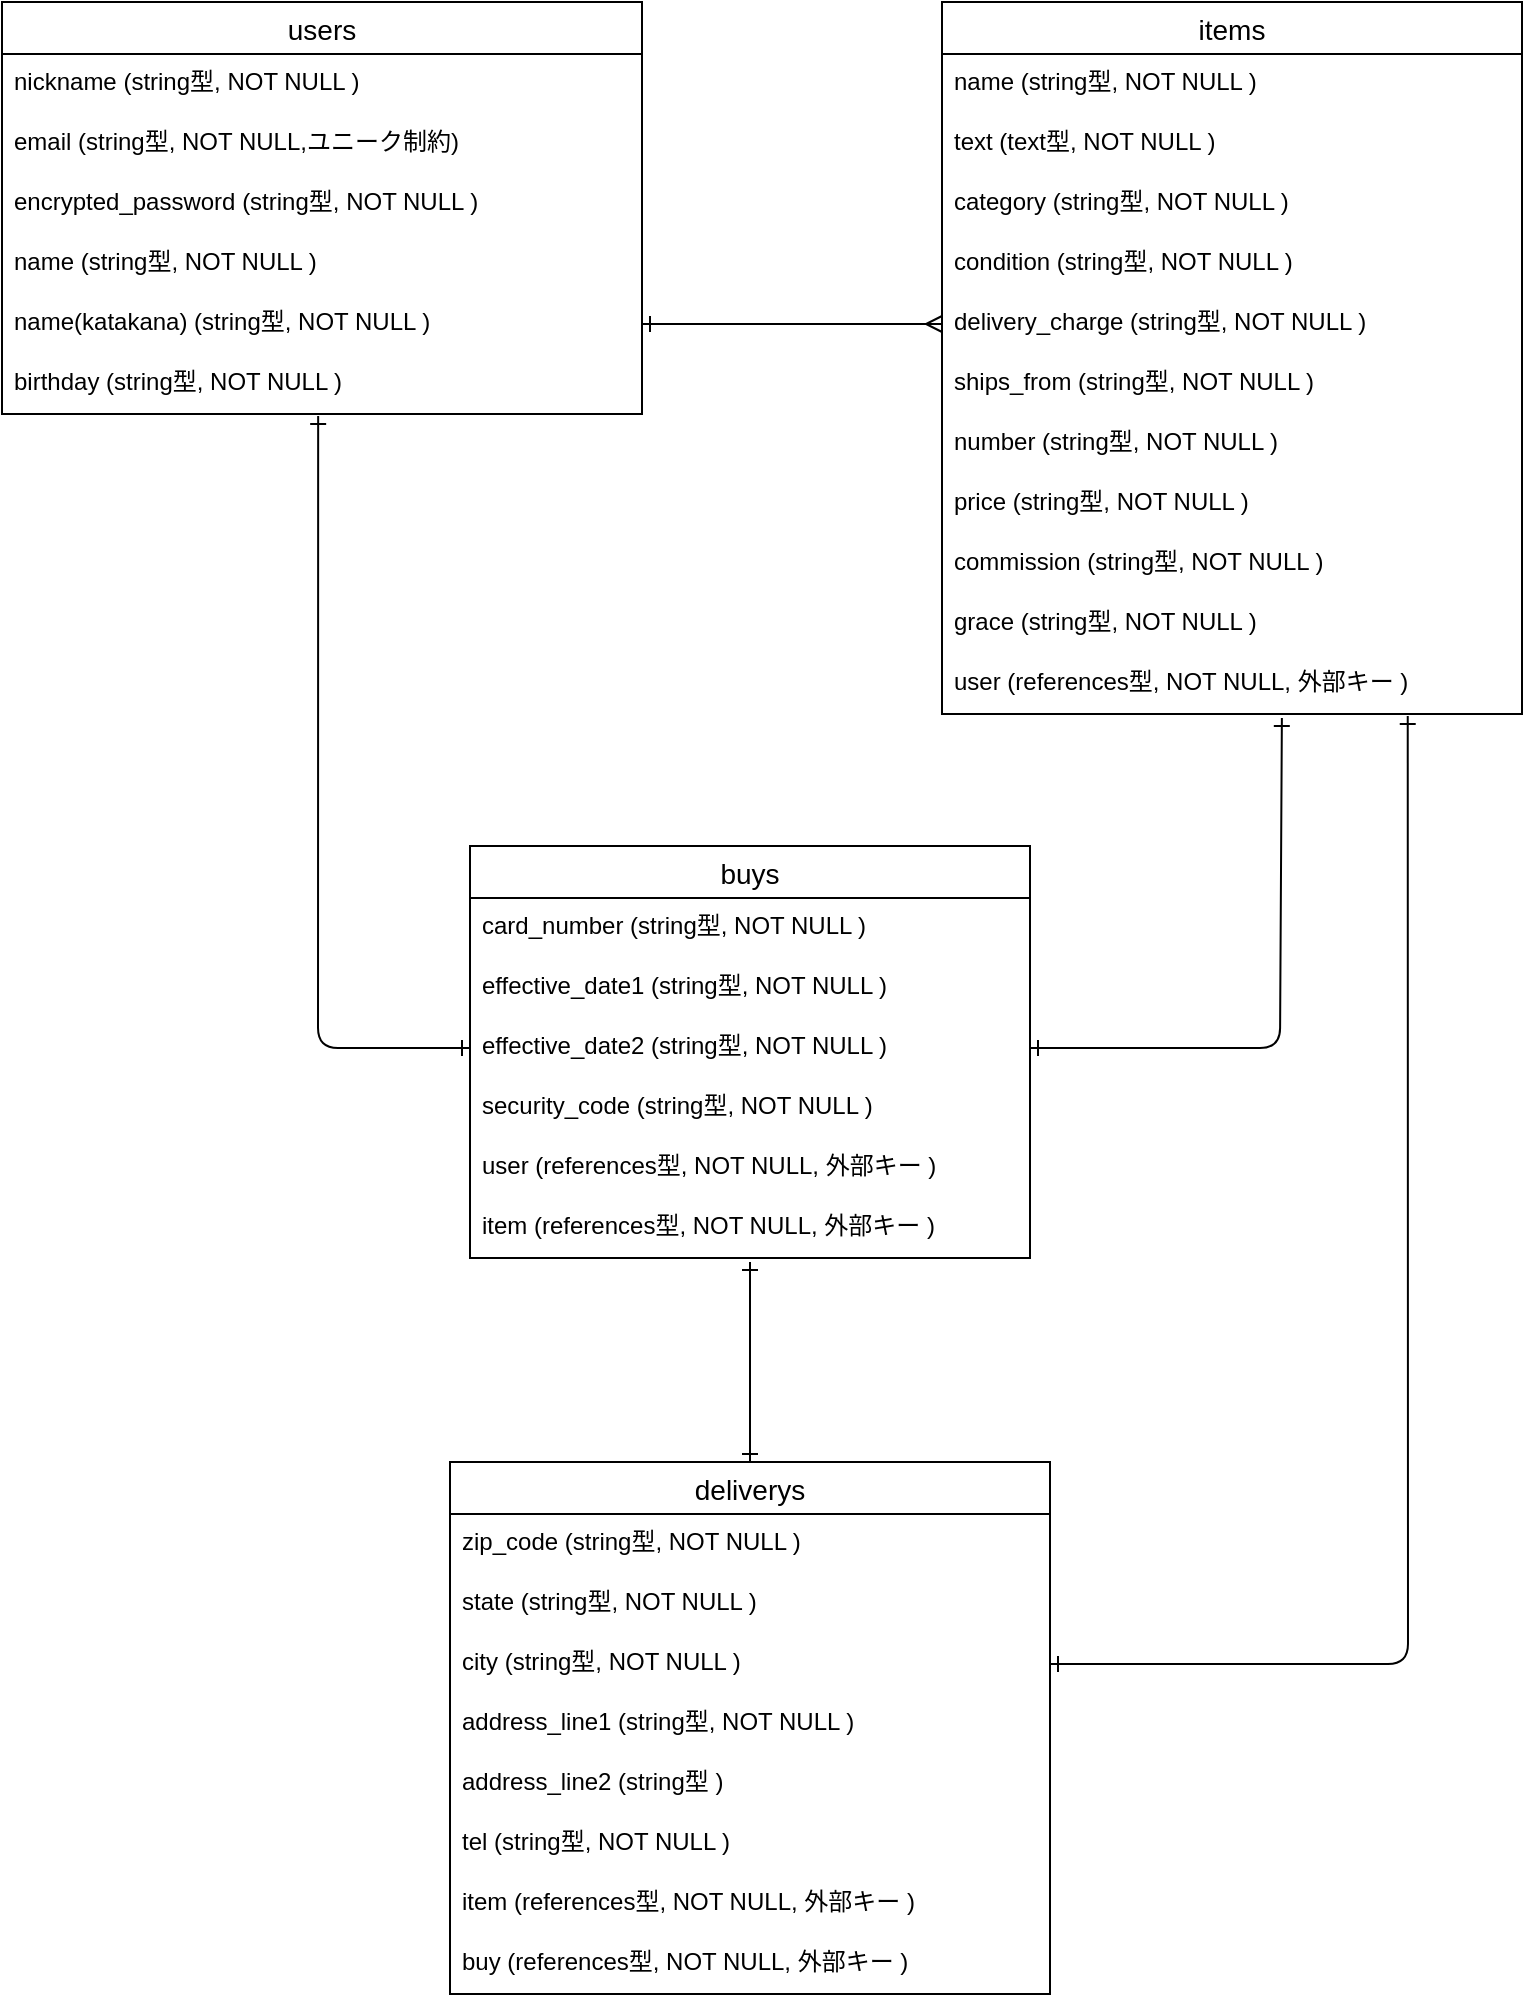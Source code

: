 <mxfile>
    <diagram id="fKChlmmufolCjj_GGuWx" name="ページ1">
        <mxGraphModel dx="678" dy="680" grid="1" gridSize="10" guides="1" tooltips="1" connect="1" arrows="1" fold="1" page="1" pageScale="1" pageWidth="827" pageHeight="1169" math="0" shadow="0">
            <root>
                <mxCell id="0"/>
                <mxCell id="1" parent="0"/>
                <mxCell id="7" value="users" style="swimlane;fontStyle=0;childLayout=stackLayout;horizontal=1;startSize=26;horizontalStack=0;resizeParent=1;resizeParentMax=0;resizeLast=0;collapsible=1;marginBottom=0;align=center;fontSize=14;spacing=2;" vertex="1" parent="1">
                    <mxGeometry x="40" y="60" width="320" height="206" as="geometry"/>
                </mxCell>
                <mxCell id="11" value="nickname (string型, NOT NULL )" style="text;strokeColor=none;fillColor=none;spacingLeft=4;spacingRight=4;overflow=hidden;rotatable=0;points=[[0,0.5],[1,0.5]];portConstraint=eastwest;fontSize=12;" vertex="1" parent="7">
                    <mxGeometry y="26" width="320" height="30" as="geometry"/>
                </mxCell>
                <mxCell id="8" value="email (string型, NOT NULL,ユニーク制約)" style="text;strokeColor=none;fillColor=none;spacingLeft=4;spacingRight=4;overflow=hidden;rotatable=0;points=[[0,0.5],[1,0.5]];portConstraint=eastwest;fontSize=12;" vertex="1" parent="7">
                    <mxGeometry y="56" width="320" height="30" as="geometry"/>
                </mxCell>
                <mxCell id="9" value="encrypted_password (string型, NOT NULL )" style="text;strokeColor=none;fillColor=none;spacingLeft=4;spacingRight=4;overflow=hidden;rotatable=0;points=[[0,0.5],[1,0.5]];portConstraint=eastwest;fontSize=12;" vertex="1" parent="7">
                    <mxGeometry y="86" width="320" height="30" as="geometry"/>
                </mxCell>
                <mxCell id="19" value="name (string型, NOT NULL )" style="text;strokeColor=none;fillColor=none;spacingLeft=4;spacingRight=4;overflow=hidden;rotatable=0;points=[[0,0.5],[1,0.5]];portConstraint=eastwest;fontSize=12;" vertex="1" parent="7">
                    <mxGeometry y="116" width="320" height="30" as="geometry"/>
                </mxCell>
                <mxCell id="20" value="name(katakana) (string型, NOT NULL )" style="text;strokeColor=none;fillColor=none;spacingLeft=4;spacingRight=4;overflow=hidden;rotatable=0;points=[[0,0.5],[1,0.5]];portConstraint=eastwest;fontSize=12;" vertex="1" parent="7">
                    <mxGeometry y="146" width="320" height="30" as="geometry"/>
                </mxCell>
                <mxCell id="21" value="birthday (string型, NOT NULL )" style="text;strokeColor=none;fillColor=none;spacingLeft=4;spacingRight=4;overflow=hidden;rotatable=0;points=[[0,0.5],[1,0.5]];portConstraint=eastwest;fontSize=12;" vertex="1" parent="7">
                    <mxGeometry y="176" width="320" height="30" as="geometry"/>
                </mxCell>
                <mxCell id="22" value="items" style="swimlane;fontStyle=0;childLayout=stackLayout;horizontal=1;startSize=26;horizontalStack=0;resizeParent=1;resizeParentMax=0;resizeLast=0;collapsible=1;marginBottom=0;align=center;fontSize=14;" vertex="1" parent="1">
                    <mxGeometry x="510" y="60" width="290" height="356" as="geometry"/>
                </mxCell>
                <mxCell id="24" value="name (string型, NOT NULL )" style="text;strokeColor=none;fillColor=none;spacingLeft=4;spacingRight=4;overflow=hidden;rotatable=0;points=[[0,0.5],[1,0.5]];portConstraint=eastwest;fontSize=12;" vertex="1" parent="22">
                    <mxGeometry y="26" width="290" height="30" as="geometry"/>
                </mxCell>
                <mxCell id="25" value="text (text型, NOT NULL )" style="text;strokeColor=none;fillColor=none;spacingLeft=4;spacingRight=4;overflow=hidden;rotatable=0;points=[[0,0.5],[1,0.5]];portConstraint=eastwest;fontSize=12;" vertex="1" parent="22">
                    <mxGeometry y="56" width="290" height="30" as="geometry"/>
                </mxCell>
                <mxCell id="26" value="category (string型, NOT NULL )" style="text;strokeColor=none;fillColor=none;spacingLeft=4;spacingRight=4;overflow=hidden;rotatable=0;points=[[0,0.5],[1,0.5]];portConstraint=eastwest;fontSize=12;" vertex="1" parent="22">
                    <mxGeometry y="86" width="290" height="30" as="geometry"/>
                </mxCell>
                <mxCell id="27" value="condition (string型, NOT NULL )" style="text;strokeColor=none;fillColor=none;spacingLeft=4;spacingRight=4;overflow=hidden;rotatable=0;points=[[0,0.5],[1,0.5]];portConstraint=eastwest;fontSize=12;" vertex="1" parent="22">
                    <mxGeometry y="116" width="290" height="30" as="geometry"/>
                </mxCell>
                <mxCell id="28" value="delivery_charge (string型, NOT NULL )" style="text;strokeColor=none;fillColor=none;spacingLeft=4;spacingRight=4;overflow=hidden;rotatable=0;points=[[0,0.5],[1,0.5]];portConstraint=eastwest;fontSize=12;" vertex="1" parent="22">
                    <mxGeometry y="146" width="290" height="30" as="geometry"/>
                </mxCell>
                <mxCell id="29" value="ships_from (string型, NOT NULL )" style="text;strokeColor=none;fillColor=none;spacingLeft=4;spacingRight=4;overflow=hidden;rotatable=0;points=[[0,0.5],[1,0.5]];portConstraint=eastwest;fontSize=12;" vertex="1" parent="22">
                    <mxGeometry y="176" width="290" height="30" as="geometry"/>
                </mxCell>
                <mxCell id="30" value="number (string型, NOT NULL )" style="text;strokeColor=none;fillColor=none;spacingLeft=4;spacingRight=4;overflow=hidden;rotatable=0;points=[[0,0.5],[1,0.5]];portConstraint=eastwest;fontSize=12;" vertex="1" parent="22">
                    <mxGeometry y="206" width="290" height="30" as="geometry"/>
                </mxCell>
                <mxCell id="31" value="price (string型, NOT NULL )" style="text;strokeColor=none;fillColor=none;spacingLeft=4;spacingRight=4;overflow=hidden;rotatable=0;points=[[0,0.5],[1,0.5]];portConstraint=eastwest;fontSize=12;" vertex="1" parent="22">
                    <mxGeometry y="236" width="290" height="30" as="geometry"/>
                </mxCell>
                <mxCell id="32" value="commission (string型, NOT NULL )" style="text;strokeColor=none;fillColor=none;spacingLeft=4;spacingRight=4;overflow=hidden;rotatable=0;points=[[0,0.5],[1,0.5]];portConstraint=eastwest;fontSize=12;" vertex="1" parent="22">
                    <mxGeometry y="266" width="290" height="30" as="geometry"/>
                </mxCell>
                <mxCell id="33" value="grace (string型, NOT NULL )" style="text;strokeColor=none;fillColor=none;spacingLeft=4;spacingRight=4;overflow=hidden;rotatable=0;points=[[0,0.5],[1,0.5]];portConstraint=eastwest;fontSize=12;" vertex="1" parent="22">
                    <mxGeometry y="296" width="290" height="30" as="geometry"/>
                </mxCell>
                <mxCell id="48" value="user (references型, NOT NULL, 外部キー )" style="text;strokeColor=none;fillColor=none;spacingLeft=4;spacingRight=4;overflow=hidden;rotatable=0;points=[[0,0.5],[1,0.5]];portConstraint=eastwest;fontSize=12;" vertex="1" parent="22">
                    <mxGeometry y="326" width="290" height="30" as="geometry"/>
                </mxCell>
                <mxCell id="34" value="buys" style="swimlane;fontStyle=0;childLayout=stackLayout;horizontal=1;startSize=26;horizontalStack=0;resizeParent=1;resizeParentMax=0;resizeLast=0;collapsible=1;marginBottom=0;align=center;fontSize=14;" vertex="1" parent="1">
                    <mxGeometry x="274" y="482" width="280" height="206" as="geometry"/>
                </mxCell>
                <mxCell id="35" value="card_number (string型, NOT NULL )" style="text;strokeColor=none;fillColor=none;spacingLeft=4;spacingRight=4;overflow=hidden;rotatable=0;points=[[0,0.5],[1,0.5]];portConstraint=eastwest;fontSize=12;" vertex="1" parent="34">
                    <mxGeometry y="26" width="280" height="30" as="geometry"/>
                </mxCell>
                <mxCell id="36" value="effective_date1 (string型, NOT NULL )" style="text;strokeColor=none;fillColor=none;spacingLeft=4;spacingRight=4;overflow=hidden;rotatable=0;points=[[0,0.5],[1,0.5]];portConstraint=eastwest;fontSize=12;" vertex="1" parent="34">
                    <mxGeometry y="56" width="280" height="30" as="geometry"/>
                </mxCell>
                <mxCell id="49" value="effective_date2 (string型, NOT NULL )" style="text;strokeColor=none;fillColor=none;spacingLeft=4;spacingRight=4;overflow=hidden;rotatable=0;points=[[0,0.5],[1,0.5]];portConstraint=eastwest;fontSize=12;" vertex="1" parent="34">
                    <mxGeometry y="86" width="280" height="30" as="geometry"/>
                </mxCell>
                <mxCell id="37" value="security_code (string型, NOT NULL )" style="text;strokeColor=none;fillColor=none;spacingLeft=4;spacingRight=4;overflow=hidden;rotatable=0;points=[[0,0.5],[1,0.5]];portConstraint=eastwest;fontSize=12;" vertex="1" parent="34">
                    <mxGeometry y="116" width="280" height="30" as="geometry"/>
                </mxCell>
                <mxCell id="50" value="user (references型, NOT NULL, 外部キー )" style="text;strokeColor=none;fillColor=none;spacingLeft=4;spacingRight=4;overflow=hidden;rotatable=0;points=[[0,0.5],[1,0.5]];portConstraint=eastwest;fontSize=12;" vertex="1" parent="34">
                    <mxGeometry y="146" width="280" height="30" as="geometry"/>
                </mxCell>
                <mxCell id="52" value="item (references型, NOT NULL, 外部キー )" style="text;strokeColor=none;fillColor=none;spacingLeft=4;spacingRight=4;overflow=hidden;rotatable=0;points=[[0,0.5],[1,0.5]];portConstraint=eastwest;fontSize=12;" vertex="1" parent="34">
                    <mxGeometry y="176" width="280" height="30" as="geometry"/>
                </mxCell>
                <mxCell id="38" value="deliverys" style="swimlane;fontStyle=0;childLayout=stackLayout;horizontal=1;startSize=26;horizontalStack=0;resizeParent=1;resizeParentMax=0;resizeLast=0;collapsible=1;marginBottom=0;align=center;fontSize=14;" vertex="1" parent="1">
                    <mxGeometry x="264" y="790" width="300" height="266" as="geometry"/>
                </mxCell>
                <mxCell id="39" value="zip_code (string型, NOT NULL )" style="text;strokeColor=none;fillColor=none;spacingLeft=4;spacingRight=4;overflow=hidden;rotatable=0;points=[[0,0.5],[1,0.5]];portConstraint=eastwest;fontSize=12;" vertex="1" parent="38">
                    <mxGeometry y="26" width="300" height="30" as="geometry"/>
                </mxCell>
                <mxCell id="40" value="state (string型, NOT NULL )" style="text;strokeColor=none;fillColor=none;spacingLeft=4;spacingRight=4;overflow=hidden;rotatable=0;points=[[0,0.5],[1,0.5]];portConstraint=eastwest;fontSize=12;" vertex="1" parent="38">
                    <mxGeometry y="56" width="300" height="30" as="geometry"/>
                </mxCell>
                <mxCell id="41" value="city (string型, NOT NULL )" style="text;strokeColor=none;fillColor=none;spacingLeft=4;spacingRight=4;overflow=hidden;rotatable=0;points=[[0,0.5],[1,0.5]];portConstraint=eastwest;fontSize=12;" vertex="1" parent="38">
                    <mxGeometry y="86" width="300" height="30" as="geometry"/>
                </mxCell>
                <mxCell id="42" value="address_line1 (string型, NOT NULL )" style="text;strokeColor=none;fillColor=none;spacingLeft=4;spacingRight=4;overflow=hidden;rotatable=0;points=[[0,0.5],[1,0.5]];portConstraint=eastwest;fontSize=12;" vertex="1" parent="38">
                    <mxGeometry y="116" width="300" height="30" as="geometry"/>
                </mxCell>
                <mxCell id="43" value="address_line2 (string型 )" style="text;strokeColor=none;fillColor=none;spacingLeft=4;spacingRight=4;overflow=hidden;rotatable=0;points=[[0,0.5],[1,0.5]];portConstraint=eastwest;fontSize=12;" vertex="1" parent="38">
                    <mxGeometry y="146" width="300" height="30" as="geometry"/>
                </mxCell>
                <mxCell id="44" value="tel (string型, NOT NULL )" style="text;strokeColor=none;fillColor=none;spacingLeft=4;spacingRight=4;overflow=hidden;rotatable=0;points=[[0,0.5],[1,0.5]];portConstraint=eastwest;fontSize=12;" vertex="1" parent="38">
                    <mxGeometry y="176" width="300" height="30" as="geometry"/>
                </mxCell>
                <mxCell id="51" value="item (references型, NOT NULL, 外部キー )" style="text;strokeColor=none;fillColor=none;spacingLeft=4;spacingRight=4;overflow=hidden;rotatable=0;points=[[0,0.5],[1,0.5]];portConstraint=eastwest;fontSize=12;" vertex="1" parent="38">
                    <mxGeometry y="206" width="300" height="30" as="geometry"/>
                </mxCell>
                <mxCell id="59" value="buy (references型, NOT NULL, 外部キー )" style="text;strokeColor=none;fillColor=none;spacingLeft=4;spacingRight=4;overflow=hidden;rotatable=0;points=[[0,0.5],[1,0.5]];portConstraint=eastwest;fontSize=12;" vertex="1" parent="38">
                    <mxGeometry y="236" width="300" height="30" as="geometry"/>
                </mxCell>
                <mxCell id="47" style="edgeStyle=none;jumpSize=12;html=1;entryX=0;entryY=0.5;entryDx=0;entryDy=0;endArrow=ERmany;endFill=0;endSize=6;exitX=1;exitY=0.5;exitDx=0;exitDy=0;startArrow=ERone;startFill=0;" edge="1" parent="1" source="20" target="28">
                    <mxGeometry relative="1" as="geometry">
                        <mxPoint x="380" y="231" as="sourcePoint"/>
                    </mxGeometry>
                </mxCell>
                <mxCell id="54" style="edgeStyle=none;jumpSize=12;html=1;exitX=1;exitY=0.5;exitDx=0;exitDy=0;endArrow=ERone;endFill=0;endSize=6;startArrow=ERone;startFill=0;entryX=0.586;entryY=1.067;entryDx=0;entryDy=0;entryPerimeter=0;" edge="1" parent="1" source="49" target="48">
                    <mxGeometry relative="1" as="geometry">
                        <mxPoint x="679" y="420" as="targetPoint"/>
                        <Array as="points">
                            <mxPoint x="679" y="583"/>
                        </Array>
                    </mxGeometry>
                </mxCell>
                <mxCell id="58" style="edgeStyle=none;jumpSize=12;html=1;exitX=1;exitY=0.5;exitDx=0;exitDy=0;startArrow=ERone;startFill=0;endArrow=ERone;endFill=0;endSize=6;entryX=0.803;entryY=1.033;entryDx=0;entryDy=0;entryPerimeter=0;" edge="1" parent="1" source="41" target="48">
                    <mxGeometry relative="1" as="geometry">
                        <mxPoint x="710" y="700" as="targetPoint"/>
                        <Array as="points">
                            <mxPoint x="743" y="891"/>
                        </Array>
                    </mxGeometry>
                </mxCell>
                <mxCell id="60" style="edgeStyle=none;jumpSize=12;html=1;entryX=0.5;entryY=0;entryDx=0;entryDy=0;startArrow=ERone;startFill=0;endArrow=ERone;endFill=0;endSize=6;" edge="1" parent="1" target="38">
                    <mxGeometry relative="1" as="geometry">
                        <mxPoint x="414" y="690" as="sourcePoint"/>
                    </mxGeometry>
                </mxCell>
                <mxCell id="62" style="edgeStyle=none;jumpSize=12;html=1;exitX=0.494;exitY=1.033;exitDx=0;exitDy=0;entryX=0;entryY=0.5;entryDx=0;entryDy=0;startArrow=ERone;startFill=0;endArrow=ERone;endFill=0;endSize=6;exitPerimeter=0;" edge="1" parent="1" source="21" target="49">
                    <mxGeometry relative="1" as="geometry">
                        <Array as="points">
                            <mxPoint x="198" y="583"/>
                        </Array>
                    </mxGeometry>
                </mxCell>
            </root>
        </mxGraphModel>
    </diagram>
</mxfile>